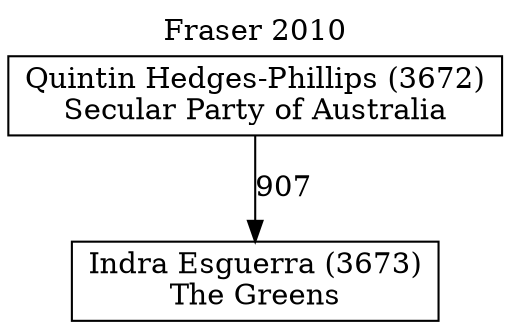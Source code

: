 // House preference flow
digraph "Indra Esguerra (3673)_Fraser_2010" {
	graph [label="Fraser 2010" labelloc=t mclimit=10]
	node [shape=box]
	"Indra Esguerra (3673)" [label="Indra Esguerra (3673)
The Greens"]
	"Quintin Hedges-Phillips (3672)" [label="Quintin Hedges-Phillips (3672)
Secular Party of Australia"]
	"Quintin Hedges-Phillips (3672)" [label="Quintin Hedges-Phillips (3672)
Secular Party of Australia"]
	"Quintin Hedges-Phillips (3672)" -> "Indra Esguerra (3673)" [label=907]
}
